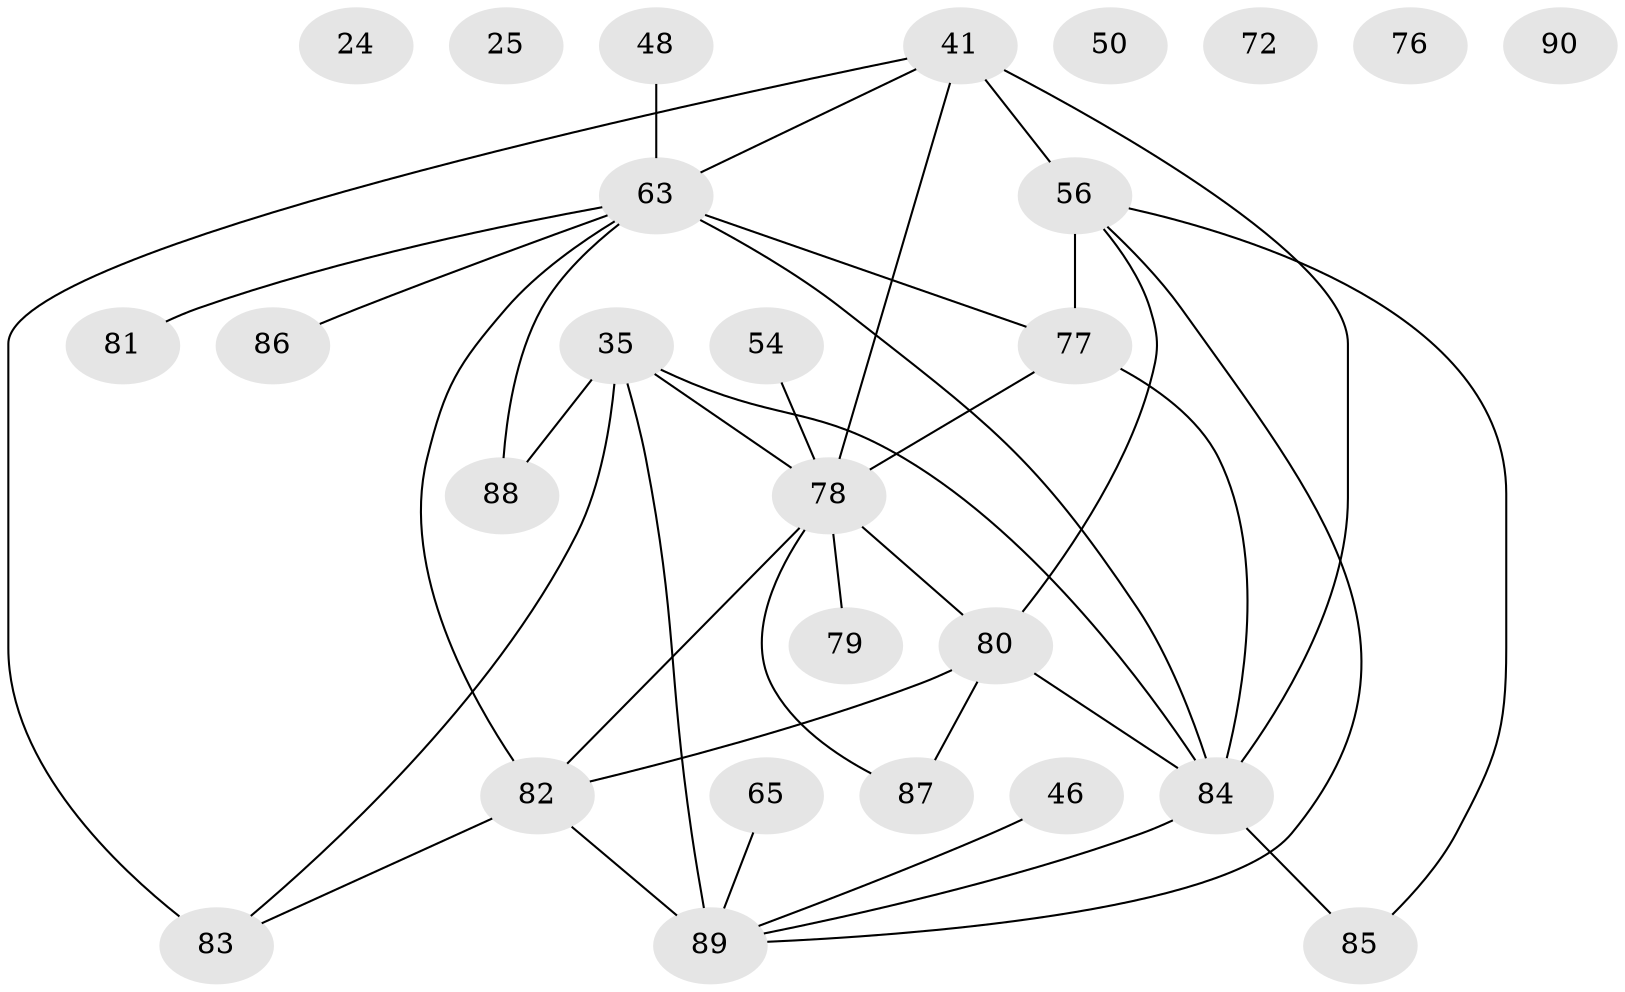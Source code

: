 // original degree distribution, {2: 0.24444444444444444, 3: 0.24444444444444444, 5: 0.05555555555555555, 4: 0.18888888888888888, 1: 0.14444444444444443, 6: 0.022222222222222223, 0: 0.06666666666666667, 9: 0.011111111111111112, 8: 0.011111111111111112, 7: 0.011111111111111112}
// Generated by graph-tools (version 1.1) at 2025/43/03/04/25 21:43:04]
// undirected, 27 vertices, 37 edges
graph export_dot {
graph [start="1"]
  node [color=gray90,style=filled];
  24;
  25;
  35 [super="+17+32"];
  41 [super="+23"];
  46;
  48;
  50;
  54 [super="+21+30"];
  56 [super="+6+15+22"];
  63 [super="+59+7+57"];
  65;
  72;
  76;
  77 [super="+10"];
  78 [super="+64+73+61+38"];
  79;
  80 [super="+9+39+28"];
  81;
  82 [super="+60+68+74"];
  83 [super="+70"];
  84 [super="+2+62+71"];
  85 [super="+58"];
  86;
  87 [super="+49"];
  88;
  89 [super="+42+66+75+67"];
  90;
  35 -- 88;
  35 -- 78 [weight=2];
  35 -- 89 [weight=2];
  35 -- 83;
  35 -- 84 [weight=2];
  41 -- 78 [weight=3];
  41 -- 56 [weight=2];
  41 -- 84 [weight=4];
  41 -- 63 [weight=2];
  41 -- 83 [weight=2];
  46 -- 89;
  48 -- 63;
  54 -- 78;
  56 -- 77 [weight=3];
  56 -- 89 [weight=2];
  56 -- 85;
  56 -- 80;
  63 -- 86;
  63 -- 88;
  63 -- 77 [weight=3];
  63 -- 81;
  63 -- 84;
  63 -- 82 [weight=3];
  65 -- 89;
  77 -- 84;
  77 -- 78;
  78 -- 82 [weight=2];
  78 -- 87;
  78 -- 79;
  78 -- 80;
  80 -- 82 [weight=2];
  80 -- 84 [weight=4];
  80 -- 87 [weight=2];
  82 -- 89 [weight=3];
  82 -- 83;
  84 -- 89;
  84 -- 85;
}
